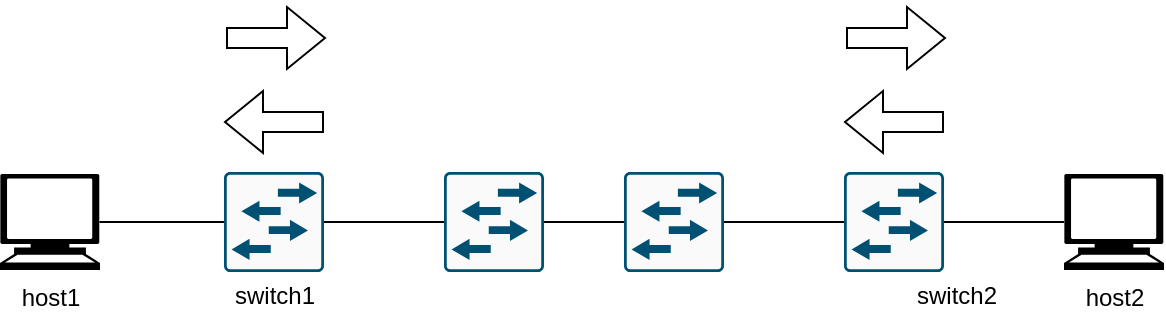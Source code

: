 <mxfile version="16.6.6" type="device"><diagram id="9dr6jwbjnyYuK3GyHDPv" name="Page-1"><mxGraphModel dx="1185" dy="638" grid="1" gridSize="10" guides="1" tooltips="1" connect="1" arrows="1" fold="1" page="1" pageScale="1" pageWidth="827" pageHeight="1169" math="0" shadow="0"><root><mxCell id="0"/><mxCell id="1" parent="0"/><mxCell id="AnwuE6PJapygvXwD1lmc-1" value="" style="sketch=0;points=[[0.015,0.015,0],[0.985,0.015,0],[0.985,0.985,0],[0.015,0.985,0],[0.25,0,0],[0.5,0,0],[0.75,0,0],[1,0.25,0],[1,0.5,0],[1,0.75,0],[0.75,1,0],[0.5,1,0],[0.25,1,0],[0,0.75,0],[0,0.5,0],[0,0.25,0]];verticalLabelPosition=bottom;html=1;verticalAlign=top;aspect=fixed;align=center;pointerEvents=1;shape=mxgraph.cisco19.rect;prIcon=l2_switch;fillColor=#FAFAFA;strokeColor=#005073;" vertex="1" parent="1"><mxGeometry x="260" y="240" width="50" height="50" as="geometry"/></mxCell><mxCell id="AnwuE6PJapygvXwD1lmc-2" value="" style="sketch=0;points=[[0.015,0.015,0],[0.985,0.015,0],[0.985,0.985,0],[0.015,0.985,0],[0.25,0,0],[0.5,0,0],[0.75,0,0],[1,0.25,0],[1,0.5,0],[1,0.75,0],[0.75,1,0],[0.5,1,0],[0.25,1,0],[0,0.75,0],[0,0.5,0],[0,0.25,0]];verticalLabelPosition=bottom;html=1;verticalAlign=top;aspect=fixed;align=center;pointerEvents=1;shape=mxgraph.cisco19.rect;prIcon=l2_switch;fillColor=#FAFAFA;strokeColor=#005073;" vertex="1" parent="1"><mxGeometry x="370" y="240" width="50" height="50" as="geometry"/></mxCell><mxCell id="AnwuE6PJapygvXwD1lmc-4" value="" style="sketch=0;points=[[0.015,0.015,0],[0.985,0.015,0],[0.985,0.985,0],[0.015,0.985,0],[0.25,0,0],[0.5,0,0],[0.75,0,0],[1,0.25,0],[1,0.5,0],[1,0.75,0],[0.75,1,0],[0.5,1,0],[0.25,1,0],[0,0.75,0],[0,0.5,0],[0,0.25,0]];verticalLabelPosition=bottom;html=1;verticalAlign=top;aspect=fixed;align=center;pointerEvents=1;shape=mxgraph.cisco19.rect;prIcon=l2_switch;fillColor=#FAFAFA;strokeColor=#005073;" vertex="1" parent="1"><mxGeometry x="460" y="240" width="50" height="50" as="geometry"/></mxCell><mxCell id="AnwuE6PJapygvXwD1lmc-5" value="" style="sketch=0;points=[[0.015,0.015,0],[0.985,0.015,0],[0.985,0.985,0],[0.015,0.985,0],[0.25,0,0],[0.5,0,0],[0.75,0,0],[1,0.25,0],[1,0.5,0],[1,0.75,0],[0.75,1,0],[0.5,1,0],[0.25,1,0],[0,0.75,0],[0,0.5,0],[0,0.25,0]];verticalLabelPosition=bottom;html=1;verticalAlign=top;aspect=fixed;align=center;pointerEvents=1;shape=mxgraph.cisco19.rect;prIcon=l2_switch;fillColor=#FAFAFA;strokeColor=#005073;" vertex="1" parent="1"><mxGeometry x="570" y="240" width="50" height="50" as="geometry"/></mxCell><mxCell id="AnwuE6PJapygvXwD1lmc-8" value="" style="endArrow=none;html=1;rounded=0;entryX=0;entryY=0.5;entryDx=0;entryDy=0;entryPerimeter=0;exitX=0.995;exitY=0.5;exitDx=0;exitDy=0;exitPerimeter=0;" edge="1" parent="1" source="AnwuE6PJapygvXwD1lmc-27" target="AnwuE6PJapygvXwD1lmc-1"><mxGeometry width="50" height="50" relative="1" as="geometry"><mxPoint x="207.406" y="328.112" as="sourcePoint"/><mxPoint x="540" y="370" as="targetPoint"/></mxGeometry></mxCell><mxCell id="AnwuE6PJapygvXwD1lmc-9" value="" style="endArrow=none;html=1;rounded=0;exitX=0;exitY=0.5;exitDx=0;exitDy=0;entryX=1;entryY=0.5;entryDx=0;entryDy=0;entryPerimeter=0;exitPerimeter=0;" edge="1" parent="1" source="AnwuE6PJapygvXwD1lmc-28" target="AnwuE6PJapygvXwD1lmc-5"><mxGeometry width="50" height="50" relative="1" as="geometry"><mxPoint x="700" y="257" as="sourcePoint"/><mxPoint x="440" y="370" as="targetPoint"/></mxGeometry></mxCell><mxCell id="AnwuE6PJapygvXwD1lmc-10" value="" style="endArrow=none;html=1;rounded=0;exitX=1;exitY=0.5;exitDx=0;exitDy=0;exitPerimeter=0;" edge="1" parent="1" source="AnwuE6PJapygvXwD1lmc-1" target="AnwuE6PJapygvXwD1lmc-2"><mxGeometry width="50" height="50" relative="1" as="geometry"><mxPoint x="490" y="420" as="sourcePoint"/><mxPoint x="540" y="370" as="targetPoint"/></mxGeometry></mxCell><mxCell id="AnwuE6PJapygvXwD1lmc-11" value="" style="endArrow=none;html=1;rounded=0;entryX=0;entryY=0.5;entryDx=0;entryDy=0;entryPerimeter=0;exitX=1;exitY=0.5;exitDx=0;exitDy=0;exitPerimeter=0;" edge="1" parent="1" source="AnwuE6PJapygvXwD1lmc-2" target="AnwuE6PJapygvXwD1lmc-4"><mxGeometry width="50" height="50" relative="1" as="geometry"><mxPoint x="490" y="420" as="sourcePoint"/><mxPoint x="480" y="265" as="targetPoint"/></mxGeometry></mxCell><mxCell id="AnwuE6PJapygvXwD1lmc-13" value="" style="endArrow=none;html=1;rounded=0;exitX=1;exitY=0.5;exitDx=0;exitDy=0;exitPerimeter=0;entryX=0;entryY=0.5;entryDx=0;entryDy=0;entryPerimeter=0;" edge="1" parent="1" source="AnwuE6PJapygvXwD1lmc-4" target="AnwuE6PJapygvXwD1lmc-5"><mxGeometry width="50" height="50" relative="1" as="geometry"><mxPoint x="440" y="275" as="sourcePoint"/><mxPoint x="500" y="275" as="targetPoint"/></mxGeometry></mxCell><mxCell id="AnwuE6PJapygvXwD1lmc-14" value="" style="shape=flexArrow;endArrow=classic;html=1;rounded=0;" edge="1" parent="1"><mxGeometry width="50" height="50" relative="1" as="geometry"><mxPoint x="261" y="173" as="sourcePoint"/><mxPoint x="311" y="173" as="targetPoint"/></mxGeometry></mxCell><mxCell id="AnwuE6PJapygvXwD1lmc-16" value="" style="shape=flexArrow;endArrow=classic;html=1;rounded=0;" edge="1" parent="1"><mxGeometry width="50" height="50" relative="1" as="geometry"><mxPoint x="310" y="215" as="sourcePoint"/><mxPoint x="260" y="215" as="targetPoint"/></mxGeometry></mxCell><mxCell id="AnwuE6PJapygvXwD1lmc-17" value="" style="shape=image;html=1;verticalAlign=top;verticalLabelPosition=bottom;labelBackgroundColor=#ffffff;imageAspect=0;aspect=fixed;image=https://cdn3.iconfinder.com/data/icons/flat-actions-icons-9/792/Close_Icon-128.png" vertex="1" parent="1"><mxGeometry x="268" y="154" width="38" height="38" as="geometry"/></mxCell><mxCell id="AnwuE6PJapygvXwD1lmc-19" value="" style="shape=image;html=1;verticalAlign=top;verticalLabelPosition=bottom;labelBackgroundColor=#ffffff;imageAspect=0;aspect=fixed;image=https://cdn3.iconfinder.com/data/icons/flat-actions-icons-9/792/Close_Icon-128.png" vertex="1" parent="1"><mxGeometry x="268" y="196" width="38" height="38" as="geometry"/></mxCell><mxCell id="AnwuE6PJapygvXwD1lmc-21" value="" style="shape=flexArrow;endArrow=classic;html=1;rounded=0;" edge="1" parent="1"><mxGeometry width="50" height="50" relative="1" as="geometry"><mxPoint x="571" y="173" as="sourcePoint"/><mxPoint x="621" y="173" as="targetPoint"/></mxGeometry></mxCell><mxCell id="AnwuE6PJapygvXwD1lmc-22" value="" style="shape=flexArrow;endArrow=classic;html=1;rounded=0;" edge="1" parent="1"><mxGeometry width="50" height="50" relative="1" as="geometry"><mxPoint x="620" y="215" as="sourcePoint"/><mxPoint x="570" y="215" as="targetPoint"/></mxGeometry></mxCell><mxCell id="AnwuE6PJapygvXwD1lmc-23" value="" style="shape=image;html=1;verticalAlign=top;verticalLabelPosition=bottom;labelBackgroundColor=#ffffff;imageAspect=0;aspect=fixed;image=https://cdn3.iconfinder.com/data/icons/flat-actions-icons-9/792/Close_Icon-128.png" vertex="1" parent="1"><mxGeometry x="578" y="154" width="38" height="38" as="geometry"/></mxCell><mxCell id="AnwuE6PJapygvXwD1lmc-24" value="" style="shape=image;html=1;verticalAlign=top;verticalLabelPosition=bottom;labelBackgroundColor=#ffffff;imageAspect=0;aspect=fixed;image=https://cdn3.iconfinder.com/data/icons/flat-actions-icons-9/792/Close_Icon-128.png" vertex="1" parent="1"><mxGeometry x="578" y="196" width="38" height="38" as="geometry"/></mxCell><mxCell id="AnwuE6PJapygvXwD1lmc-25" value="switch1" style="text;html=1;align=center;verticalAlign=middle;resizable=0;points=[];autosize=1;strokeColor=none;fillColor=none;" vertex="1" parent="1"><mxGeometry x="255" y="292" width="60" height="20" as="geometry"/></mxCell><mxCell id="AnwuE6PJapygvXwD1lmc-26" value="switch2" style="text;html=1;align=center;verticalAlign=middle;resizable=0;points=[];autosize=1;strokeColor=none;fillColor=none;" vertex="1" parent="1"><mxGeometry x="596" y="292" width="60" height="20" as="geometry"/></mxCell><mxCell id="AnwuE6PJapygvXwD1lmc-27" value="&lt;span&gt;host1&lt;/span&gt;" style="shape=mxgraph.signs.tech.computer;html=1;pointerEvents=1;fillColor=#000000;strokeColor=none;verticalLabelPosition=bottom;verticalAlign=top;align=center;" vertex="1" parent="1"><mxGeometry x="148" y="241" width="50" height="48" as="geometry"/></mxCell><mxCell id="AnwuE6PJapygvXwD1lmc-28" value="&lt;span&gt;host2&lt;/span&gt;" style="shape=mxgraph.signs.tech.computer;html=1;pointerEvents=1;fillColor=#000000;strokeColor=none;verticalLabelPosition=bottom;verticalAlign=top;align=center;" vertex="1" parent="1"><mxGeometry x="680" y="241" width="50" height="48" as="geometry"/></mxCell></root></mxGraphModel></diagram></mxfile>